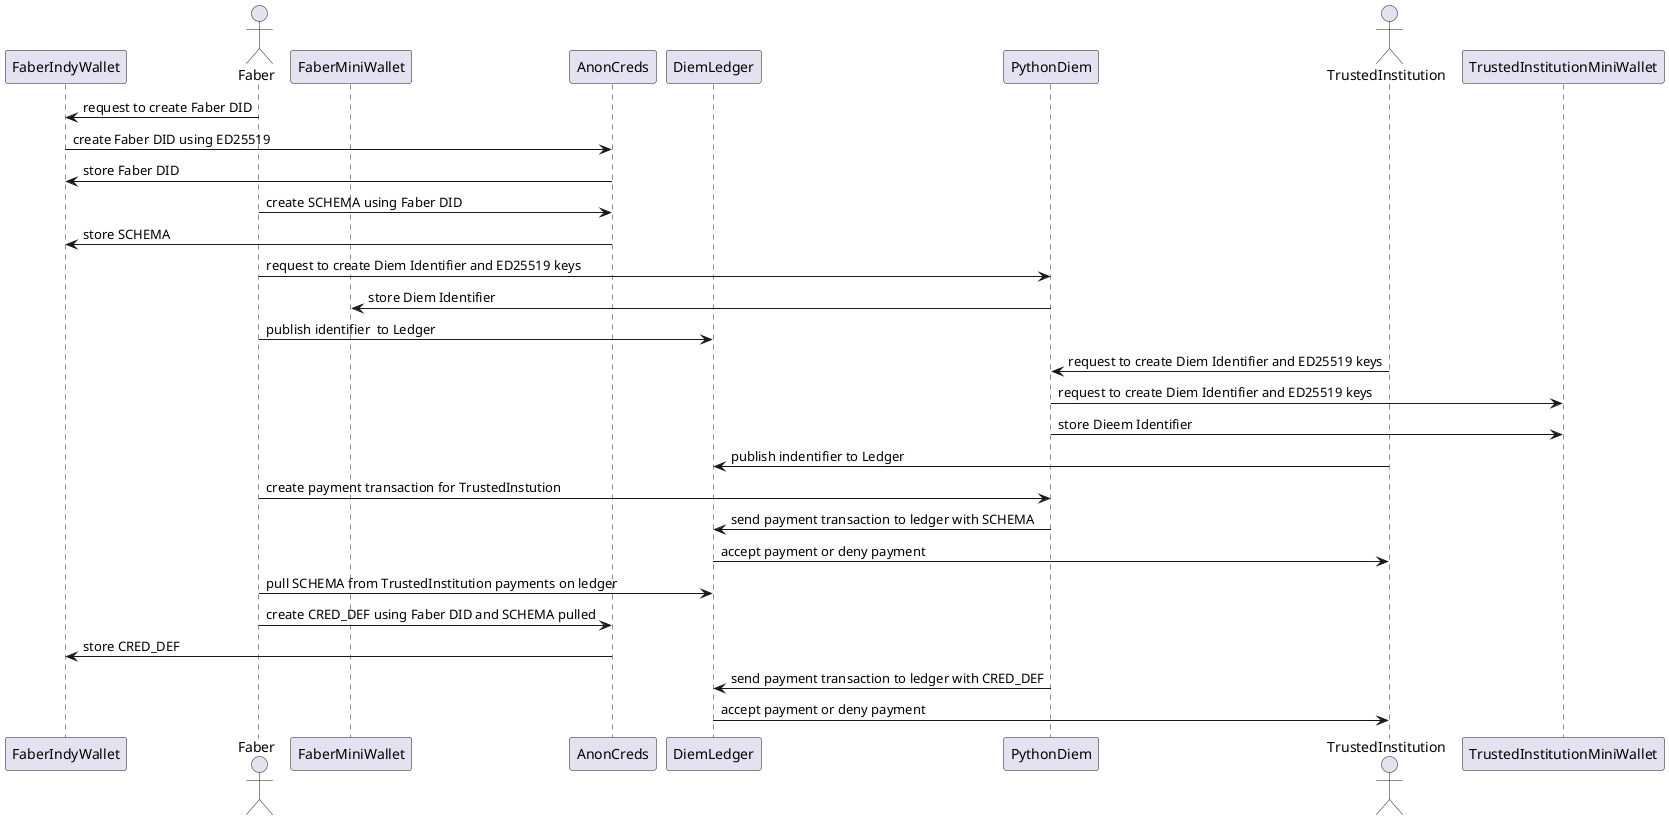@startuml indy-diem

Actor Faber order 20
Actor TrustedInstitution order 70
participant DiemLedger order 50
participant FaberIndyWallet order 10
participant AnonCreds order 40
participant PythonDiem order 50
participant FaberMiniWallet order 30
participant TrustedInstitutionMiniWallet order 80

Faber -> FaberIndyWallet : request to create Faber DID
FaberIndyWallet -> AnonCreds : create Faber DID using ED25519
AnonCreds -> FaberIndyWallet : store Faber DID
Faber -> AnonCreds  : create SCHEMA using Faber DID
AnonCreds -> FaberIndyWallet : store SCHEMA
Faber -> PythonDiem : request to create Diem Identifier and ED25519 keys 
PythonDiem -> FaberMiniWallet : store Diem Identifier
Faber -> DiemLedger : publish identifier  to Ledger
TrustedInstitution ->  PythonDiem : request to create Diem Identifier and ED25519 keys 
PythonDiem -> TrustedInstitutionMiniWallet : request to create Diem Identifier and ED25519 keys 
PythonDiem -> TrustedInstitutionMiniWallet : store Dieem Identifier
TrustedInstitution -> DiemLedger : publish indentifier to Ledger
Faber -> PythonDiem : create payment transaction for TrustedInstution
PythonDiem ->  DiemLedger : send payment transaction to ledger with SCHEMA
DiemLedger-> TrustedInstitution : accept payment or deny payment 
Faber ->  DiemLedger : pull SCHEMA from TrustedInstitution payments on ledger
Faber -> AnonCreds  : create CRED_DEF using Faber DID and SCHEMA pulled 
AnonCreds -> FaberIndyWallet : store CRED_DEF
PythonDiem ->  DiemLedger : send payment transaction to ledger with CRED_DEF
DiemLedger-> TrustedInstitution : accept payment or deny payment 




@enduml